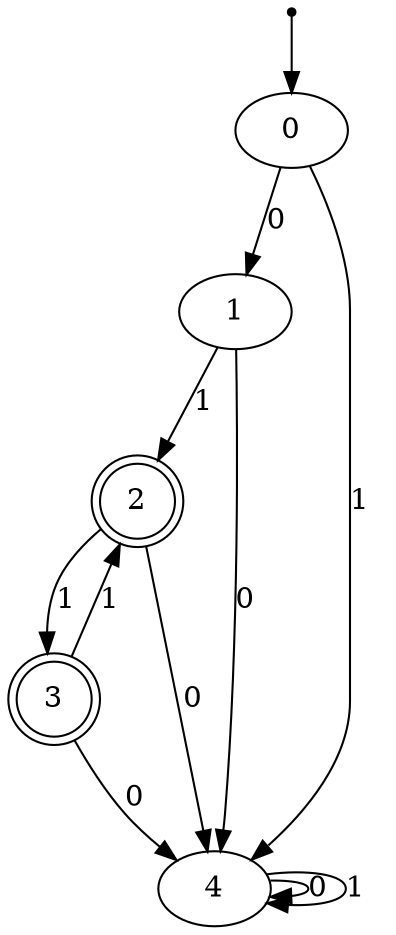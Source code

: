 digraph {
    init_ [shape = "point"];
    init_ -> 0;
    2 [shape = "doublecircle"];
    3 [shape = "doublecircle"];

    0 -> 1 [label = "0"];
    1 -> 2 [label = "1"];
    2 -> 3 [label = "1"];
    3 -> 2 [label = "1"];
    0 -> 4 [label = "1"];
    1 -> 4 [label = "0"];
    2 -> 4 [label = "0"];
    3 -> 4 [label = "0"];
    4 -> 4 [label = "0"];
    4 -> 4 [label = "1"]
}